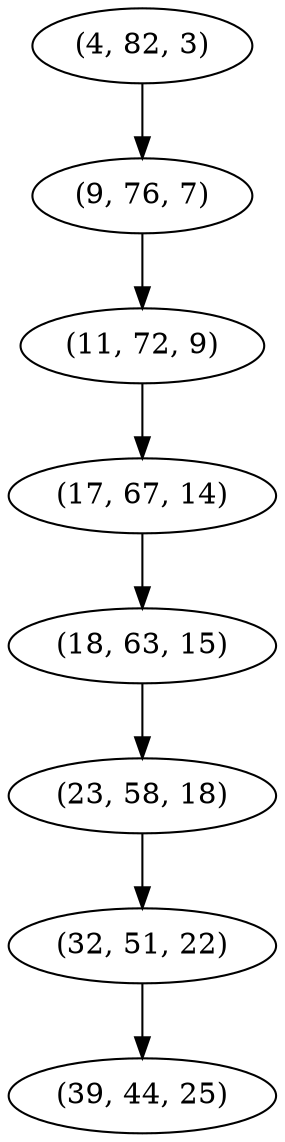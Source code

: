 digraph tree {
    "(4, 82, 3)";
    "(9, 76, 7)";
    "(11, 72, 9)";
    "(17, 67, 14)";
    "(18, 63, 15)";
    "(23, 58, 18)";
    "(32, 51, 22)";
    "(39, 44, 25)";
    "(4, 82, 3)" -> "(9, 76, 7)";
    "(9, 76, 7)" -> "(11, 72, 9)";
    "(11, 72, 9)" -> "(17, 67, 14)";
    "(17, 67, 14)" -> "(18, 63, 15)";
    "(18, 63, 15)" -> "(23, 58, 18)";
    "(23, 58, 18)" -> "(32, 51, 22)";
    "(32, 51, 22)" -> "(39, 44, 25)";
}
